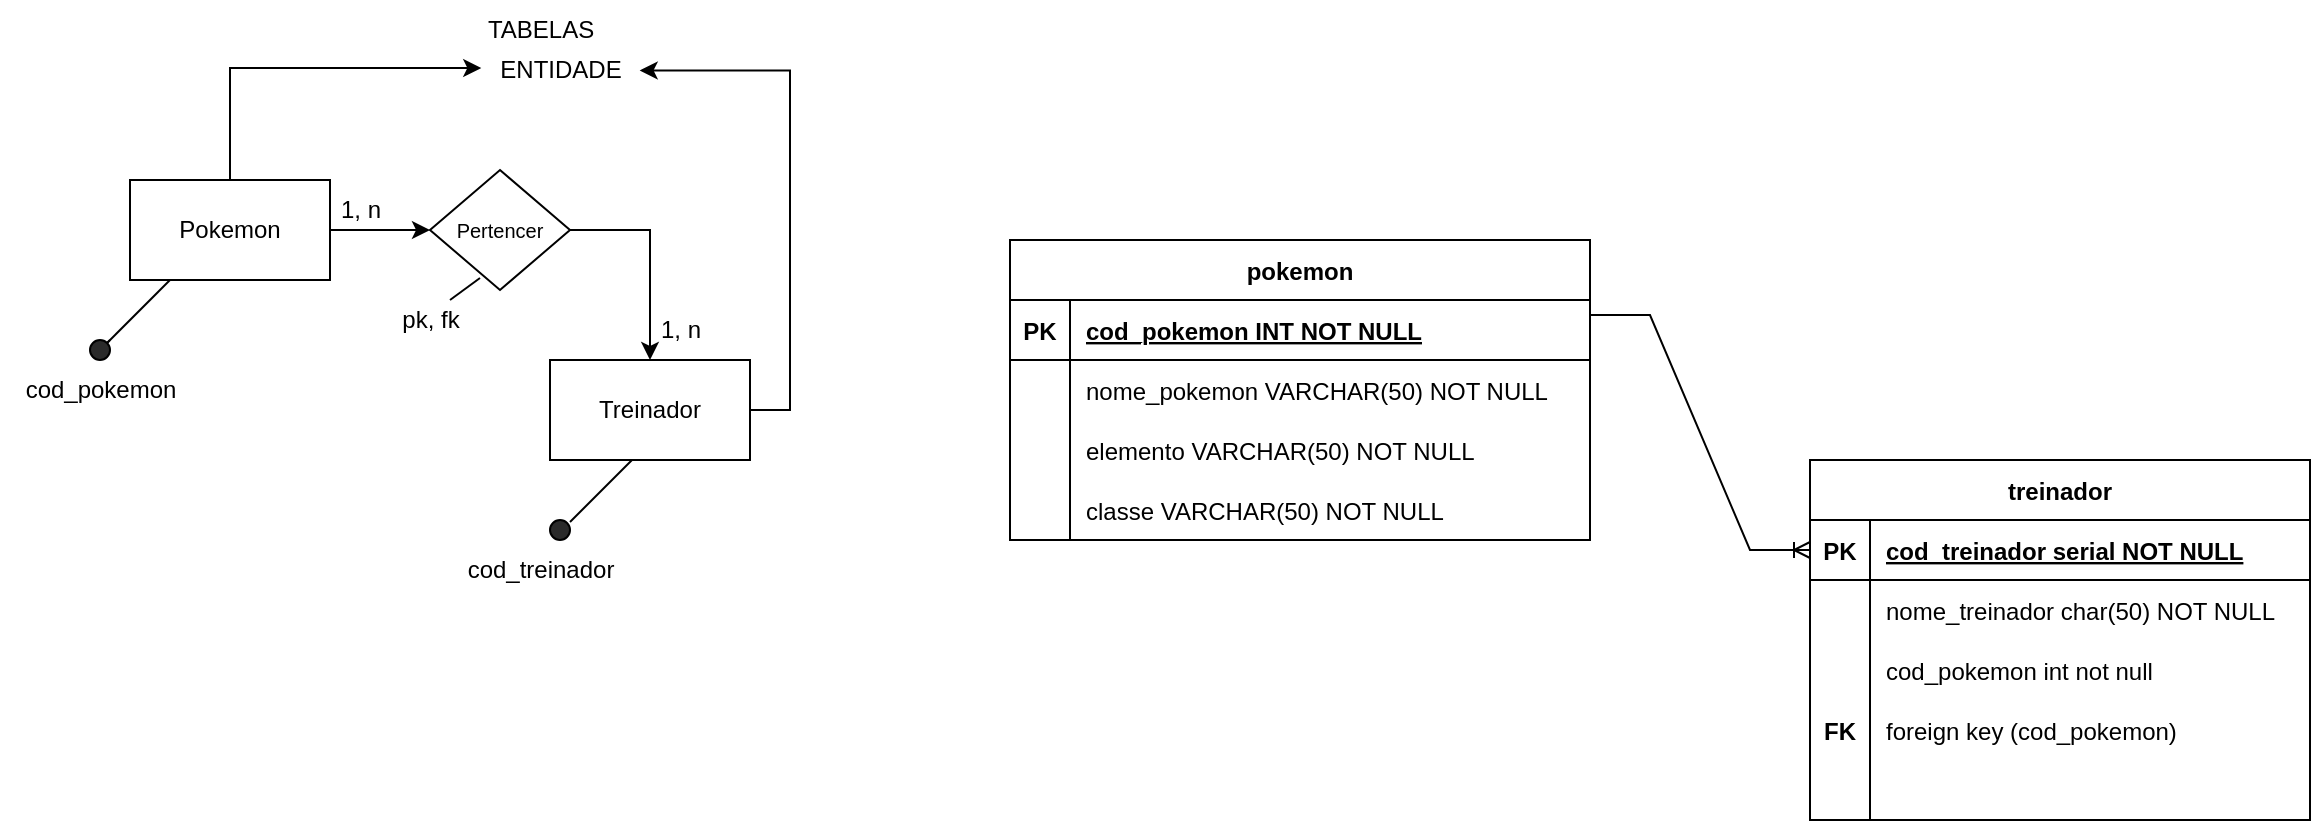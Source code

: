 <mxfile version="28.2.5">
  <diagram name="Página-1" id="p77_3hQbr710BmQZMFj4">
    <mxGraphModel dx="1820" dy="778" grid="1" gridSize="10" guides="1" tooltips="1" connect="1" arrows="1" fold="1" page="1" pageScale="1" pageWidth="827" pageHeight="1169" math="0" shadow="0">
      <root>
        <mxCell id="0" />
        <mxCell id="1" parent="0" />
        <mxCell id="-qsRG8nNLAcBIMjKxr9J-5" value="" style="edgeStyle=orthogonalEdgeStyle;rounded=0;orthogonalLoop=1;jettySize=auto;html=1;" edge="1" parent="1" source="-qsRG8nNLAcBIMjKxr9J-1" target="-qsRG8nNLAcBIMjKxr9J-4">
          <mxGeometry relative="1" as="geometry" />
        </mxCell>
        <mxCell id="-qsRG8nNLAcBIMjKxr9J-1" value="Pokemon" style="rounded=0;whiteSpace=wrap;html=1;" vertex="1" parent="1">
          <mxGeometry x="70" y="100" width="100" height="50" as="geometry" />
        </mxCell>
        <mxCell id="-qsRG8nNLAcBIMjKxr9J-2" value="Treinador" style="rounded=0;whiteSpace=wrap;html=1;" vertex="1" parent="1">
          <mxGeometry x="280" y="190" width="100" height="50" as="geometry" />
        </mxCell>
        <mxCell id="-qsRG8nNLAcBIMjKxr9J-6" style="edgeStyle=orthogonalEdgeStyle;rounded=0;orthogonalLoop=1;jettySize=auto;html=1;entryX=0.5;entryY=0;entryDx=0;entryDy=0;exitX=1;exitY=0.5;exitDx=0;exitDy=0;" edge="1" parent="1" source="-qsRG8nNLAcBIMjKxr9J-4" target="-qsRG8nNLAcBIMjKxr9J-2">
          <mxGeometry relative="1" as="geometry" />
        </mxCell>
        <mxCell id="-qsRG8nNLAcBIMjKxr9J-4" value="&lt;font style=&quot;font-size: 10px;&quot;&gt;Pertencer&lt;/font&gt;" style="rhombus;whiteSpace=wrap;html=1;rounded=0;" vertex="1" parent="1">
          <mxGeometry x="220" y="95" width="70" height="60" as="geometry" />
        </mxCell>
        <mxCell id="-qsRG8nNLAcBIMjKxr9J-7" value="1, n" style="text;html=1;align=center;verticalAlign=middle;resizable=0;points=[];autosize=1;strokeColor=none;fillColor=none;" vertex="1" parent="1">
          <mxGeometry x="165" y="100" width="40" height="30" as="geometry" />
        </mxCell>
        <mxCell id="-qsRG8nNLAcBIMjKxr9J-9" value="1, n" style="text;html=1;align=center;verticalAlign=middle;resizable=0;points=[];autosize=1;strokeColor=none;fillColor=none;" vertex="1" parent="1">
          <mxGeometry x="325" y="160" width="40" height="30" as="geometry" />
        </mxCell>
        <mxCell id="-qsRG8nNLAcBIMjKxr9J-10" value="" style="endArrow=none;html=1;rounded=0;" edge="1" parent="1" source="-qsRG8nNLAcBIMjKxr9J-13">
          <mxGeometry width="50" height="50" relative="1" as="geometry">
            <mxPoint x="60" y="180" as="sourcePoint" />
            <mxPoint x="90" y="150" as="targetPoint" />
          </mxGeometry>
        </mxCell>
        <mxCell id="-qsRG8nNLAcBIMjKxr9J-14" value="" style="endArrow=none;html=1;rounded=0;" edge="1" parent="1" target="-qsRG8nNLAcBIMjKxr9J-13">
          <mxGeometry width="50" height="50" relative="1" as="geometry">
            <mxPoint x="60" y="180" as="sourcePoint" />
            <mxPoint x="90" y="150" as="targetPoint" />
          </mxGeometry>
        </mxCell>
        <mxCell id="-qsRG8nNLAcBIMjKxr9J-13" value="" style="ellipse;whiteSpace=wrap;html=1;aspect=fixed;fillColor=#2A2A2A;" vertex="1" parent="1">
          <mxGeometry x="50" y="180" width="10" height="10" as="geometry" />
        </mxCell>
        <mxCell id="-qsRG8nNLAcBIMjKxr9J-16" value="cod_pokemon" style="text;html=1;align=center;verticalAlign=middle;resizable=0;points=[];autosize=1;strokeColor=none;fillColor=none;" vertex="1" parent="1">
          <mxGeometry x="5" y="190" width="100" height="30" as="geometry" />
        </mxCell>
        <mxCell id="-qsRG8nNLAcBIMjKxr9J-17" value="" style="endArrow=none;html=1;rounded=0;" edge="1" parent="1">
          <mxGeometry width="50" height="50" relative="1" as="geometry">
            <mxPoint x="290" y="271" as="sourcePoint" />
            <mxPoint x="321" y="240" as="targetPoint" />
          </mxGeometry>
        </mxCell>
        <mxCell id="-qsRG8nNLAcBIMjKxr9J-18" value="" style="ellipse;whiteSpace=wrap;html=1;aspect=fixed;fillColor=#2A2A2A;" vertex="1" parent="1">
          <mxGeometry x="280" y="270" width="10" height="10" as="geometry" />
        </mxCell>
        <mxCell id="-qsRG8nNLAcBIMjKxr9J-19" value="cod_treinador" style="text;html=1;align=center;verticalAlign=middle;resizable=0;points=[];autosize=1;strokeColor=none;fillColor=none;" vertex="1" parent="1">
          <mxGeometry x="225" y="280" width="100" height="30" as="geometry" />
        </mxCell>
        <mxCell id="-qsRG8nNLAcBIMjKxr9J-20" value="ENTIDADE" style="text;html=1;align=center;verticalAlign=middle;resizable=0;points=[];autosize=1;strokeColor=none;fillColor=none;" vertex="1" parent="1">
          <mxGeometry x="245" y="30" width="80" height="30" as="geometry" />
        </mxCell>
        <mxCell id="-qsRG8nNLAcBIMjKxr9J-21" style="edgeStyle=orthogonalEdgeStyle;rounded=0;orthogonalLoop=1;jettySize=auto;html=1;entryX=0.008;entryY=0.467;entryDx=0;entryDy=0;entryPerimeter=0;exitX=0.5;exitY=0;exitDx=0;exitDy=0;" edge="1" parent="1" source="-qsRG8nNLAcBIMjKxr9J-1" target="-qsRG8nNLAcBIMjKxr9J-20">
          <mxGeometry relative="1" as="geometry" />
        </mxCell>
        <mxCell id="-qsRG8nNLAcBIMjKxr9J-22" style="edgeStyle=orthogonalEdgeStyle;rounded=0;orthogonalLoop=1;jettySize=auto;html=1;entryX=0.998;entryY=0.507;entryDx=0;entryDy=0;entryPerimeter=0;exitX=1;exitY=0.5;exitDx=0;exitDy=0;" edge="1" parent="1" source="-qsRG8nNLAcBIMjKxr9J-2" target="-qsRG8nNLAcBIMjKxr9J-20">
          <mxGeometry relative="1" as="geometry" />
        </mxCell>
        <mxCell id="-qsRG8nNLAcBIMjKxr9J-23" value="TABELAS" style="text;html=1;align=center;verticalAlign=middle;resizable=0;points=[];autosize=1;strokeColor=none;fillColor=none;" vertex="1" parent="1">
          <mxGeometry x="235" y="10" width="80" height="30" as="geometry" />
        </mxCell>
        <mxCell id="-qsRG8nNLAcBIMjKxr9J-24" value="" style="endArrow=none;html=1;rounded=0;" edge="1" parent="1">
          <mxGeometry width="50" height="50" relative="1" as="geometry">
            <mxPoint x="230" y="160" as="sourcePoint" />
            <mxPoint x="245" y="149" as="targetPoint" />
          </mxGeometry>
        </mxCell>
        <mxCell id="-qsRG8nNLAcBIMjKxr9J-26" value="pk, fk" style="text;html=1;align=center;verticalAlign=middle;resizable=0;points=[];autosize=1;strokeColor=none;fillColor=none;" vertex="1" parent="1">
          <mxGeometry x="195" y="155" width="50" height="30" as="geometry" />
        </mxCell>
        <mxCell id="-qsRG8nNLAcBIMjKxr9J-27" value="pokemon" style="shape=table;startSize=30;container=1;collapsible=1;childLayout=tableLayout;fixedRows=1;rowLines=0;fontStyle=1;align=center;resizeLast=1;" vertex="1" parent="1">
          <mxGeometry x="510" y="130" width="290" height="150" as="geometry" />
        </mxCell>
        <mxCell id="-qsRG8nNLAcBIMjKxr9J-28" value="" style="shape=tableRow;horizontal=0;startSize=0;swimlaneHead=0;swimlaneBody=0;fillColor=none;collapsible=0;dropTarget=0;points=[[0,0.5],[1,0.5]];portConstraint=eastwest;strokeColor=inherit;top=0;left=0;right=0;bottom=1;" vertex="1" parent="-qsRG8nNLAcBIMjKxr9J-27">
          <mxGeometry y="30" width="290" height="30" as="geometry" />
        </mxCell>
        <mxCell id="-qsRG8nNLAcBIMjKxr9J-29" value="PK" style="shape=partialRectangle;overflow=hidden;connectable=0;fillColor=none;strokeColor=inherit;top=0;left=0;bottom=0;right=0;fontStyle=1;" vertex="1" parent="-qsRG8nNLAcBIMjKxr9J-28">
          <mxGeometry width="30" height="30" as="geometry">
            <mxRectangle width="30" height="30" as="alternateBounds" />
          </mxGeometry>
        </mxCell>
        <mxCell id="-qsRG8nNLAcBIMjKxr9J-30" value="cod_pokemon INT NOT NULL " style="shape=partialRectangle;overflow=hidden;connectable=0;fillColor=none;align=left;strokeColor=inherit;top=0;left=0;bottom=0;right=0;spacingLeft=6;fontStyle=5;" vertex="1" parent="-qsRG8nNLAcBIMjKxr9J-28">
          <mxGeometry x="30" width="260" height="30" as="geometry">
            <mxRectangle width="260" height="30" as="alternateBounds" />
          </mxGeometry>
        </mxCell>
        <mxCell id="-qsRG8nNLAcBIMjKxr9J-31" value="" style="shape=tableRow;horizontal=0;startSize=0;swimlaneHead=0;swimlaneBody=0;fillColor=none;collapsible=0;dropTarget=0;points=[[0,0.5],[1,0.5]];portConstraint=eastwest;strokeColor=inherit;top=0;left=0;right=0;bottom=0;" vertex="1" parent="-qsRG8nNLAcBIMjKxr9J-27">
          <mxGeometry y="60" width="290" height="30" as="geometry" />
        </mxCell>
        <mxCell id="-qsRG8nNLAcBIMjKxr9J-32" value="" style="shape=partialRectangle;overflow=hidden;connectable=0;fillColor=none;strokeColor=inherit;top=0;left=0;bottom=0;right=0;" vertex="1" parent="-qsRG8nNLAcBIMjKxr9J-31">
          <mxGeometry width="30" height="30" as="geometry">
            <mxRectangle width="30" height="30" as="alternateBounds" />
          </mxGeometry>
        </mxCell>
        <mxCell id="-qsRG8nNLAcBIMjKxr9J-33" value="nome_pokemon VARCHAR(50) NOT NULL" style="shape=partialRectangle;overflow=hidden;connectable=0;fillColor=none;align=left;strokeColor=inherit;top=0;left=0;bottom=0;right=0;spacingLeft=6;" vertex="1" parent="-qsRG8nNLAcBIMjKxr9J-31">
          <mxGeometry x="30" width="260" height="30" as="geometry">
            <mxRectangle width="260" height="30" as="alternateBounds" />
          </mxGeometry>
        </mxCell>
        <mxCell id="-qsRG8nNLAcBIMjKxr9J-34" value="" style="shape=tableRow;horizontal=0;startSize=0;swimlaneHead=0;swimlaneBody=0;fillColor=none;collapsible=0;dropTarget=0;points=[[0,0.5],[1,0.5]];portConstraint=eastwest;strokeColor=inherit;top=0;left=0;right=0;bottom=0;" vertex="1" parent="-qsRG8nNLAcBIMjKxr9J-27">
          <mxGeometry y="90" width="290" height="30" as="geometry" />
        </mxCell>
        <mxCell id="-qsRG8nNLAcBIMjKxr9J-35" value="" style="shape=partialRectangle;overflow=hidden;connectable=0;fillColor=none;strokeColor=inherit;top=0;left=0;bottom=0;right=0;" vertex="1" parent="-qsRG8nNLAcBIMjKxr9J-34">
          <mxGeometry width="30" height="30" as="geometry">
            <mxRectangle width="30" height="30" as="alternateBounds" />
          </mxGeometry>
        </mxCell>
        <mxCell id="-qsRG8nNLAcBIMjKxr9J-36" value="elemento VARCHAR(50) NOT NULL" style="shape=partialRectangle;overflow=hidden;connectable=0;fillColor=none;align=left;strokeColor=inherit;top=0;left=0;bottom=0;right=0;spacingLeft=6;" vertex="1" parent="-qsRG8nNLAcBIMjKxr9J-34">
          <mxGeometry x="30" width="260" height="30" as="geometry">
            <mxRectangle width="260" height="30" as="alternateBounds" />
          </mxGeometry>
        </mxCell>
        <mxCell id="-qsRG8nNLAcBIMjKxr9J-37" value="" style="shape=tableRow;horizontal=0;startSize=0;swimlaneHead=0;swimlaneBody=0;fillColor=none;collapsible=0;dropTarget=0;points=[[0,0.5],[1,0.5]];portConstraint=eastwest;strokeColor=inherit;top=0;left=0;right=0;bottom=0;" vertex="1" parent="-qsRG8nNLAcBIMjKxr9J-27">
          <mxGeometry y="120" width="290" height="30" as="geometry" />
        </mxCell>
        <mxCell id="-qsRG8nNLAcBIMjKxr9J-38" value="" style="shape=partialRectangle;overflow=hidden;connectable=0;fillColor=none;strokeColor=inherit;top=0;left=0;bottom=0;right=0;" vertex="1" parent="-qsRG8nNLAcBIMjKxr9J-37">
          <mxGeometry width="30" height="30" as="geometry">
            <mxRectangle width="30" height="30" as="alternateBounds" />
          </mxGeometry>
        </mxCell>
        <mxCell id="-qsRG8nNLAcBIMjKxr9J-39" value="classe VARCHAR(50) NOT NULL" style="shape=partialRectangle;overflow=hidden;connectable=0;fillColor=none;align=left;strokeColor=inherit;top=0;left=0;bottom=0;right=0;spacingLeft=6;" vertex="1" parent="-qsRG8nNLAcBIMjKxr9J-37">
          <mxGeometry x="30" width="260" height="30" as="geometry">
            <mxRectangle width="260" height="30" as="alternateBounds" />
          </mxGeometry>
        </mxCell>
        <mxCell id="-qsRG8nNLAcBIMjKxr9J-61" value="" style="edgeStyle=entityRelationEdgeStyle;fontSize=12;html=1;endArrow=ERoneToMany;rounded=0;exitX=1;exitY=0.25;exitDx=0;exitDy=0;entryX=0;entryY=0.5;entryDx=0;entryDy=0;" edge="1" parent="1" source="-qsRG8nNLAcBIMjKxr9J-27" target="-qsRG8nNLAcBIMjKxr9J-41">
          <mxGeometry width="100" height="100" relative="1" as="geometry">
            <mxPoint x="910" y="390" as="sourcePoint" />
            <mxPoint x="1010" y="290" as="targetPoint" />
          </mxGeometry>
        </mxCell>
        <mxCell id="-qsRG8nNLAcBIMjKxr9J-62" value="" style="group" vertex="1" connectable="0" parent="1">
          <mxGeometry x="910" y="240" width="250" height="180" as="geometry" />
        </mxCell>
        <mxCell id="-qsRG8nNLAcBIMjKxr9J-40" value="treinador" style="shape=table;startSize=30;container=1;collapsible=1;childLayout=tableLayout;fixedRows=1;rowLines=0;fontStyle=1;align=center;resizeLast=1;" vertex="1" parent="-qsRG8nNLAcBIMjKxr9J-62">
          <mxGeometry width="250" height="180" as="geometry" />
        </mxCell>
        <mxCell id="-qsRG8nNLAcBIMjKxr9J-41" value="" style="shape=tableRow;horizontal=0;startSize=0;swimlaneHead=0;swimlaneBody=0;fillColor=none;collapsible=0;dropTarget=0;points=[[0,0.5],[1,0.5]];portConstraint=eastwest;strokeColor=inherit;top=0;left=0;right=0;bottom=1;" vertex="1" parent="-qsRG8nNLAcBIMjKxr9J-40">
          <mxGeometry y="30" width="250" height="30" as="geometry" />
        </mxCell>
        <mxCell id="-qsRG8nNLAcBIMjKxr9J-42" value="PK" style="shape=partialRectangle;overflow=hidden;connectable=0;fillColor=none;strokeColor=inherit;top=0;left=0;bottom=0;right=0;fontStyle=1;" vertex="1" parent="-qsRG8nNLAcBIMjKxr9J-41">
          <mxGeometry width="30" height="30" as="geometry">
            <mxRectangle width="30" height="30" as="alternateBounds" />
          </mxGeometry>
        </mxCell>
        <mxCell id="-qsRG8nNLAcBIMjKxr9J-43" value="cod_treinador serial NOT NULL " style="shape=partialRectangle;overflow=hidden;connectable=0;fillColor=none;align=left;strokeColor=inherit;top=0;left=0;bottom=0;right=0;spacingLeft=6;fontStyle=5;" vertex="1" parent="-qsRG8nNLAcBIMjKxr9J-41">
          <mxGeometry x="30" width="220" height="30" as="geometry">
            <mxRectangle width="220" height="30" as="alternateBounds" />
          </mxGeometry>
        </mxCell>
        <mxCell id="-qsRG8nNLAcBIMjKxr9J-44" value="" style="shape=tableRow;horizontal=0;startSize=0;swimlaneHead=0;swimlaneBody=0;fillColor=none;collapsible=0;dropTarget=0;points=[[0,0.5],[1,0.5]];portConstraint=eastwest;strokeColor=inherit;top=0;left=0;right=0;bottom=0;" vertex="1" parent="-qsRG8nNLAcBIMjKxr9J-40">
          <mxGeometry y="60" width="250" height="30" as="geometry" />
        </mxCell>
        <mxCell id="-qsRG8nNLAcBIMjKxr9J-45" value="" style="shape=partialRectangle;overflow=hidden;connectable=0;fillColor=none;strokeColor=inherit;top=0;left=0;bottom=0;right=0;" vertex="1" parent="-qsRG8nNLAcBIMjKxr9J-44">
          <mxGeometry width="30" height="30" as="geometry">
            <mxRectangle width="30" height="30" as="alternateBounds" />
          </mxGeometry>
        </mxCell>
        <mxCell id="-qsRG8nNLAcBIMjKxr9J-46" value="nome_treinador char(50) NOT NULL" style="shape=partialRectangle;overflow=hidden;connectable=0;fillColor=none;align=left;strokeColor=inherit;top=0;left=0;bottom=0;right=0;spacingLeft=6;" vertex="1" parent="-qsRG8nNLAcBIMjKxr9J-44">
          <mxGeometry x="30" width="220" height="30" as="geometry">
            <mxRectangle width="220" height="30" as="alternateBounds" />
          </mxGeometry>
        </mxCell>
        <mxCell id="-qsRG8nNLAcBIMjKxr9J-47" value="" style="shape=tableRow;horizontal=0;startSize=0;swimlaneHead=0;swimlaneBody=0;fillColor=none;collapsible=0;dropTarget=0;points=[[0,0.5],[1,0.5]];portConstraint=eastwest;strokeColor=inherit;top=0;left=0;right=0;bottom=0;" vertex="1" parent="-qsRG8nNLAcBIMjKxr9J-40">
          <mxGeometry y="90" width="250" height="30" as="geometry" />
        </mxCell>
        <mxCell id="-qsRG8nNLAcBIMjKxr9J-48" value="" style="shape=partialRectangle;overflow=hidden;connectable=0;fillColor=none;strokeColor=inherit;top=0;left=0;bottom=0;right=0;" vertex="1" parent="-qsRG8nNLAcBIMjKxr9J-47">
          <mxGeometry width="30" height="30" as="geometry">
            <mxRectangle width="30" height="30" as="alternateBounds" />
          </mxGeometry>
        </mxCell>
        <mxCell id="-qsRG8nNLAcBIMjKxr9J-49" value="cod_pokemon int not null" style="shape=partialRectangle;overflow=hidden;connectable=0;fillColor=none;align=left;strokeColor=inherit;top=0;left=0;bottom=0;right=0;spacingLeft=6;" vertex="1" parent="-qsRG8nNLAcBIMjKxr9J-47">
          <mxGeometry x="30" width="220" height="30" as="geometry">
            <mxRectangle width="220" height="30" as="alternateBounds" />
          </mxGeometry>
        </mxCell>
        <mxCell id="-qsRG8nNLAcBIMjKxr9J-50" value="" style="shape=tableRow;horizontal=0;startSize=0;swimlaneHead=0;swimlaneBody=0;fillColor=none;collapsible=0;dropTarget=0;points=[[0,0.5],[1,0.5]];portConstraint=eastwest;strokeColor=inherit;top=0;left=0;right=0;bottom=0;" vertex="1" parent="-qsRG8nNLAcBIMjKxr9J-40">
          <mxGeometry y="120" width="250" height="30" as="geometry" />
        </mxCell>
        <mxCell id="-qsRG8nNLAcBIMjKxr9J-51" value="" style="shape=partialRectangle;overflow=hidden;connectable=0;fillColor=none;strokeColor=inherit;top=0;left=0;bottom=0;right=0;" vertex="1" parent="-qsRG8nNLAcBIMjKxr9J-50">
          <mxGeometry width="30" height="30" as="geometry">
            <mxRectangle width="30" height="30" as="alternateBounds" />
          </mxGeometry>
        </mxCell>
        <mxCell id="-qsRG8nNLAcBIMjKxr9J-52" value="foreign key (cod_pokemon)" style="shape=partialRectangle;overflow=hidden;connectable=0;fillColor=none;align=left;strokeColor=inherit;top=0;left=0;bottom=0;right=0;spacingLeft=6;" vertex="1" parent="-qsRG8nNLAcBIMjKxr9J-50">
          <mxGeometry x="30" width="220" height="30" as="geometry">
            <mxRectangle width="220" height="30" as="alternateBounds" />
          </mxGeometry>
        </mxCell>
        <mxCell id="-qsRG8nNLAcBIMjKxr9J-56" value="" style="shape=tableRow;horizontal=0;startSize=0;swimlaneHead=0;swimlaneBody=0;fillColor=none;collapsible=0;dropTarget=0;points=[[0,0.5],[1,0.5]];portConstraint=eastwest;strokeColor=inherit;top=0;left=0;right=0;bottom=0;" vertex="1" parent="-qsRG8nNLAcBIMjKxr9J-40">
          <mxGeometry y="150" width="250" height="30" as="geometry" />
        </mxCell>
        <mxCell id="-qsRG8nNLAcBIMjKxr9J-57" value="" style="shape=partialRectangle;overflow=hidden;connectable=0;fillColor=none;strokeColor=inherit;top=0;left=0;bottom=0;right=0;" vertex="1" parent="-qsRG8nNLAcBIMjKxr9J-56">
          <mxGeometry width="30" height="30" as="geometry">
            <mxRectangle width="30" height="30" as="alternateBounds" />
          </mxGeometry>
        </mxCell>
        <mxCell id="-qsRG8nNLAcBIMjKxr9J-58" value="" style="shape=partialRectangle;overflow=hidden;connectable=0;fillColor=none;align=left;strokeColor=inherit;top=0;left=0;bottom=0;right=0;spacingLeft=6;" vertex="1" parent="-qsRG8nNLAcBIMjKxr9J-56">
          <mxGeometry x="30" width="220" height="30" as="geometry">
            <mxRectangle width="220" height="30" as="alternateBounds" />
          </mxGeometry>
        </mxCell>
        <mxCell id="-qsRG8nNLAcBIMjKxr9J-59" value="FK" style="shape=partialRectangle;overflow=hidden;connectable=0;fillColor=none;strokeColor=inherit;top=0;left=0;bottom=0;right=0;fontStyle=1;" vertex="1" parent="-qsRG8nNLAcBIMjKxr9J-62">
          <mxGeometry y="120" width="30" height="30" as="geometry">
            <mxRectangle width="30" height="30" as="alternateBounds" />
          </mxGeometry>
        </mxCell>
      </root>
    </mxGraphModel>
  </diagram>
</mxfile>
